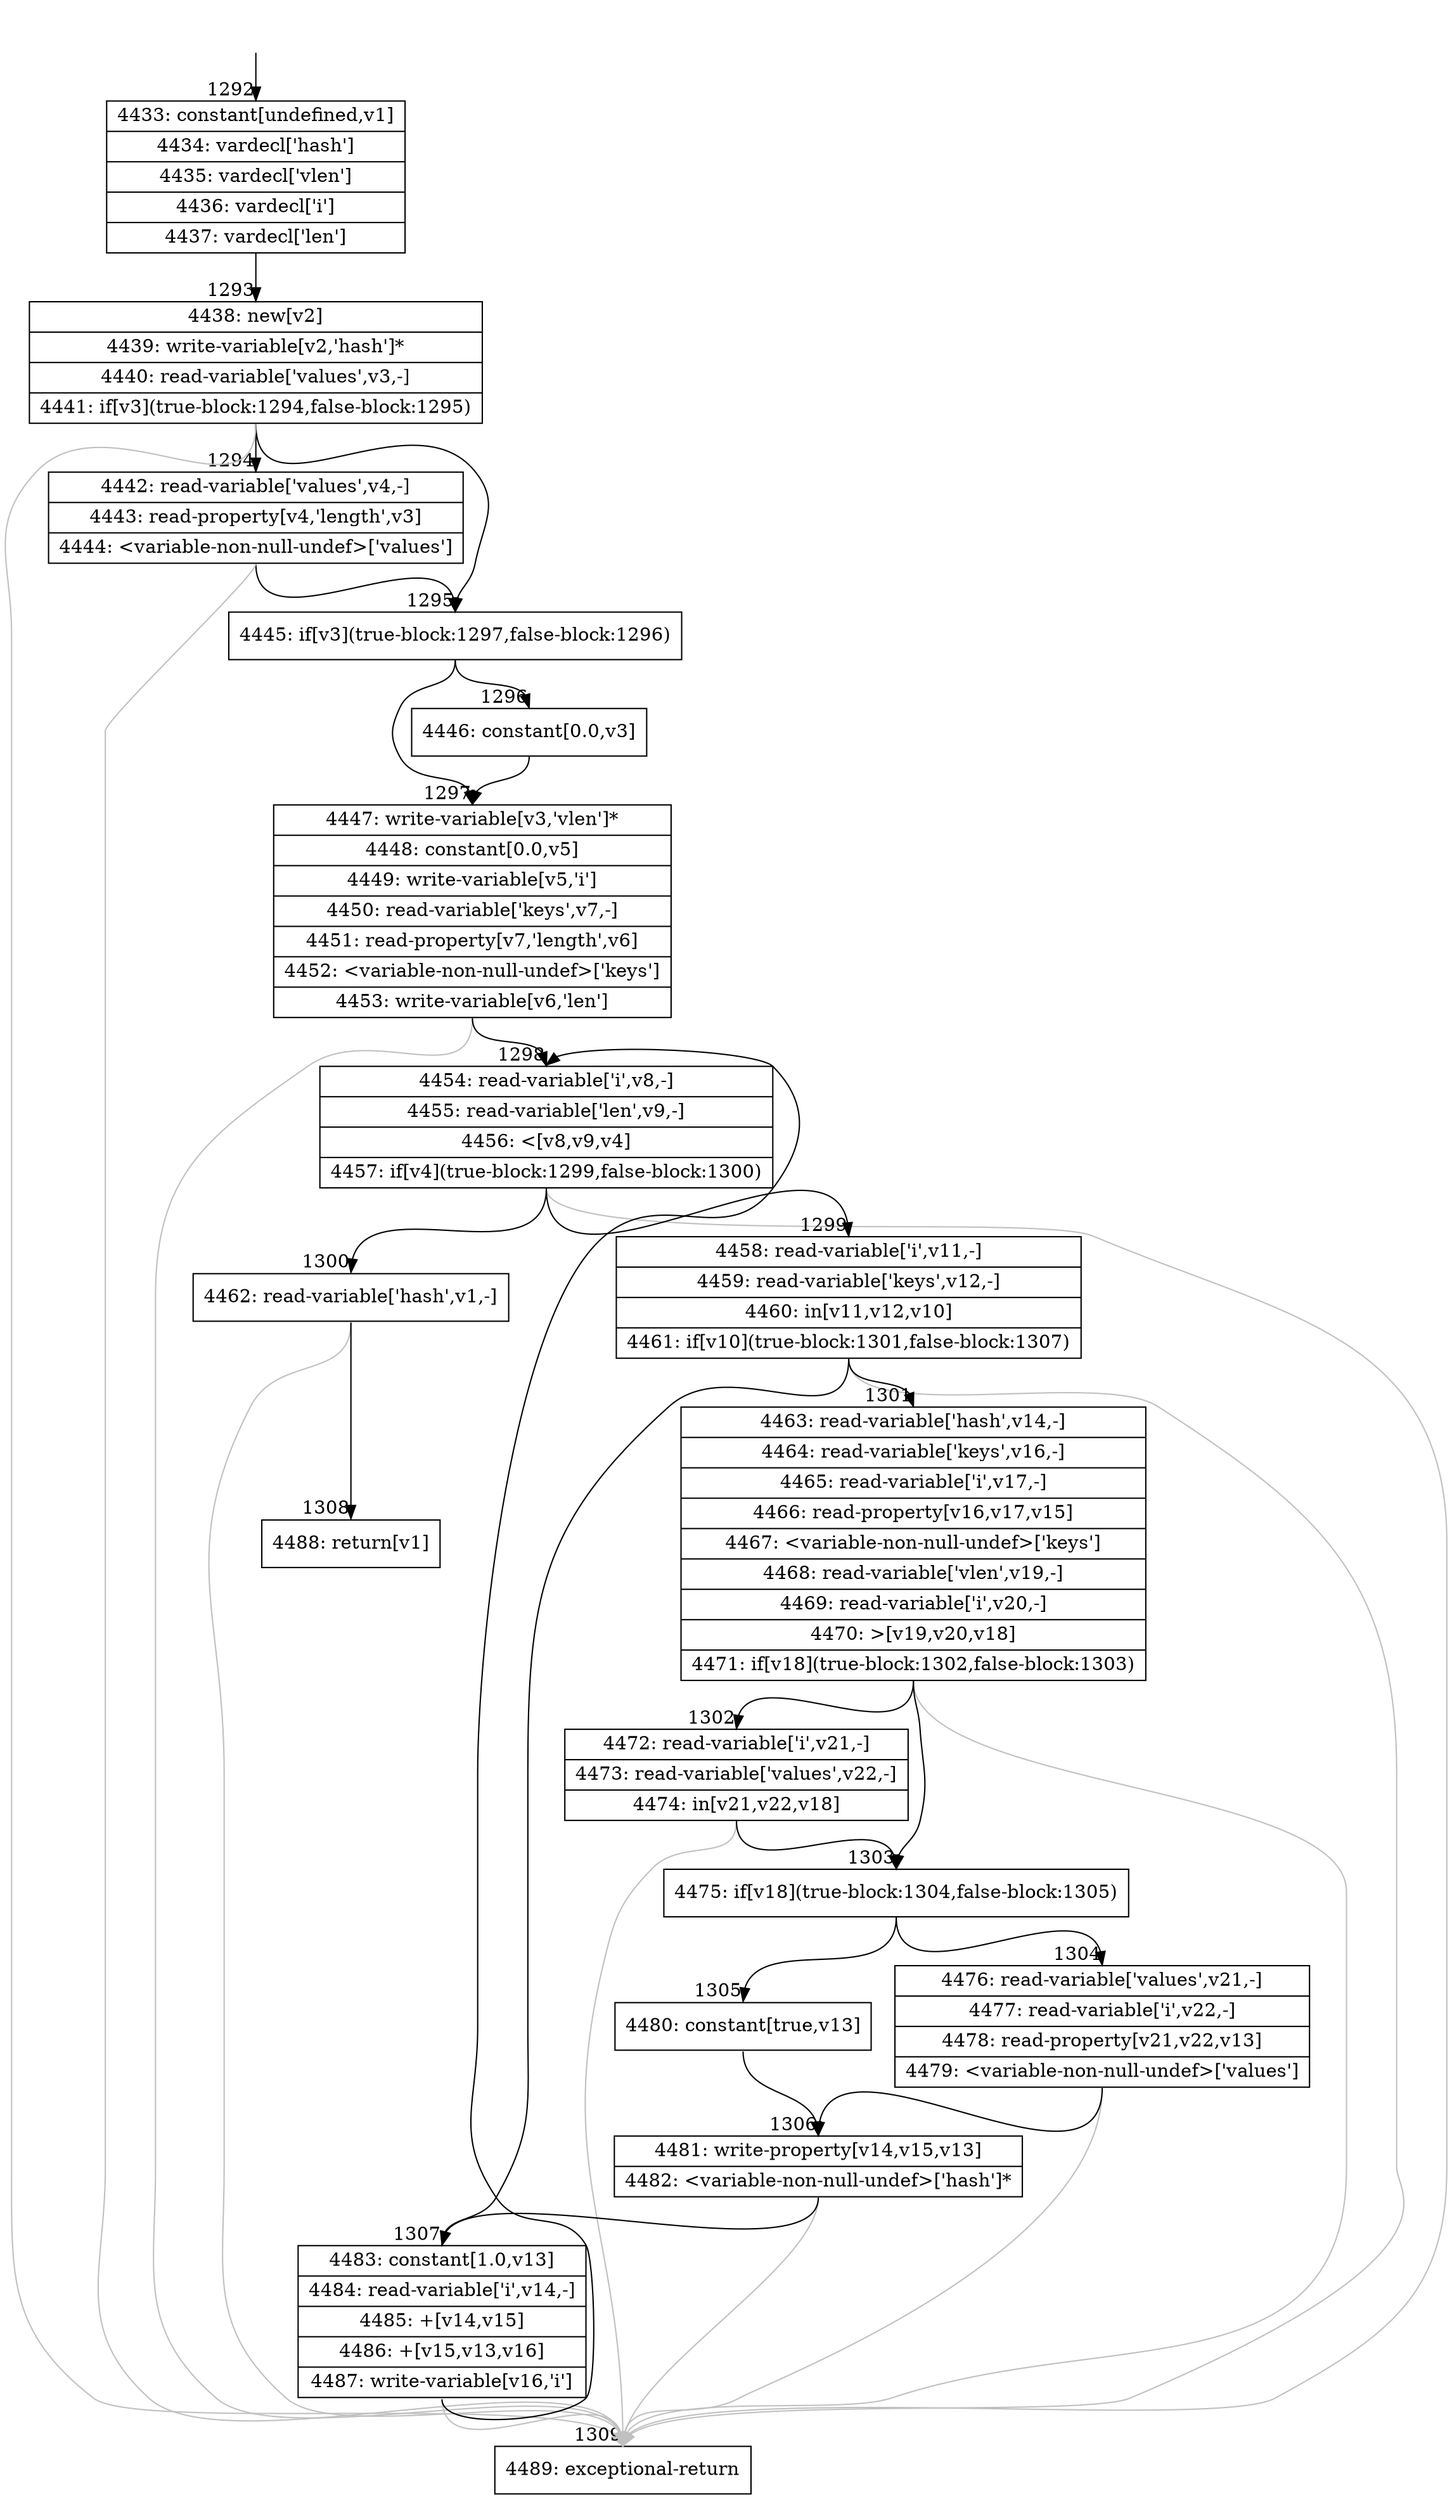 digraph {
rankdir="TD"
BB_entry72[shape=none,label=""];
BB_entry72 -> BB1292 [tailport=s, headport=n, headlabel="    1292"]
BB1292 [shape=record label="{4433: constant[undefined,v1]|4434: vardecl['hash']|4435: vardecl['vlen']|4436: vardecl['i']|4437: vardecl['len']}" ] 
BB1292 -> BB1293 [tailport=s, headport=n, headlabel="      1293"]
BB1293 [shape=record label="{4438: new[v2]|4439: write-variable[v2,'hash']*|4440: read-variable['values',v3,-]|4441: if[v3](true-block:1294,false-block:1295)}" ] 
BB1293 -> BB1295 [tailport=s, headport=n, headlabel="      1295"]
BB1293 -> BB1294 [tailport=s, headport=n, headlabel="      1294"]
BB1293 -> BB1309 [tailport=s, headport=n, color=gray, headlabel="      1309"]
BB1294 [shape=record label="{4442: read-variable['values',v4,-]|4443: read-property[v4,'length',v3]|4444: \<variable-non-null-undef\>['values']}" ] 
BB1294 -> BB1295 [tailport=s, headport=n]
BB1294 -> BB1309 [tailport=s, headport=n, color=gray]
BB1295 [shape=record label="{4445: if[v3](true-block:1297,false-block:1296)}" ] 
BB1295 -> BB1297 [tailport=s, headport=n, headlabel="      1297"]
BB1295 -> BB1296 [tailport=s, headport=n, headlabel="      1296"]
BB1296 [shape=record label="{4446: constant[0.0,v3]}" ] 
BB1296 -> BB1297 [tailport=s, headport=n]
BB1297 [shape=record label="{4447: write-variable[v3,'vlen']*|4448: constant[0.0,v5]|4449: write-variable[v5,'i']|4450: read-variable['keys',v7,-]|4451: read-property[v7,'length',v6]|4452: \<variable-non-null-undef\>['keys']|4453: write-variable[v6,'len']}" ] 
BB1297 -> BB1298 [tailport=s, headport=n, headlabel="      1298"]
BB1297 -> BB1309 [tailport=s, headport=n, color=gray]
BB1298 [shape=record label="{4454: read-variable['i',v8,-]|4455: read-variable['len',v9,-]|4456: \<[v8,v9,v4]|4457: if[v4](true-block:1299,false-block:1300)}" ] 
BB1298 -> BB1299 [tailport=s, headport=n, headlabel="      1299"]
BB1298 -> BB1300 [tailport=s, headport=n, headlabel="      1300"]
BB1298 -> BB1309 [tailport=s, headport=n, color=gray]
BB1299 [shape=record label="{4458: read-variable['i',v11,-]|4459: read-variable['keys',v12,-]|4460: in[v11,v12,v10]|4461: if[v10](true-block:1301,false-block:1307)}" ] 
BB1299 -> BB1301 [tailport=s, headport=n, headlabel="      1301"]
BB1299 -> BB1307 [tailport=s, headport=n, headlabel="      1307"]
BB1299 -> BB1309 [tailport=s, headport=n, color=gray]
BB1300 [shape=record label="{4462: read-variable['hash',v1,-]}" ] 
BB1300 -> BB1308 [tailport=s, headport=n, headlabel="      1308"]
BB1300 -> BB1309 [tailport=s, headport=n, color=gray]
BB1301 [shape=record label="{4463: read-variable['hash',v14,-]|4464: read-variable['keys',v16,-]|4465: read-variable['i',v17,-]|4466: read-property[v16,v17,v15]|4467: \<variable-non-null-undef\>['keys']|4468: read-variable['vlen',v19,-]|4469: read-variable['i',v20,-]|4470: \>[v19,v20,v18]|4471: if[v18](true-block:1302,false-block:1303)}" ] 
BB1301 -> BB1303 [tailport=s, headport=n, headlabel="      1303"]
BB1301 -> BB1302 [tailport=s, headport=n, headlabel="      1302"]
BB1301 -> BB1309 [tailport=s, headport=n, color=gray]
BB1302 [shape=record label="{4472: read-variable['i',v21,-]|4473: read-variable['values',v22,-]|4474: in[v21,v22,v18]}" ] 
BB1302 -> BB1303 [tailport=s, headport=n]
BB1302 -> BB1309 [tailport=s, headport=n, color=gray]
BB1303 [shape=record label="{4475: if[v18](true-block:1304,false-block:1305)}" ] 
BB1303 -> BB1304 [tailport=s, headport=n, headlabel="      1304"]
BB1303 -> BB1305 [tailport=s, headport=n, headlabel="      1305"]
BB1304 [shape=record label="{4476: read-variable['values',v21,-]|4477: read-variable['i',v22,-]|4478: read-property[v21,v22,v13]|4479: \<variable-non-null-undef\>['values']}" ] 
BB1304 -> BB1306 [tailport=s, headport=n, headlabel="      1306"]
BB1304 -> BB1309 [tailport=s, headport=n, color=gray]
BB1305 [shape=record label="{4480: constant[true,v13]}" ] 
BB1305 -> BB1306 [tailport=s, headport=n]
BB1306 [shape=record label="{4481: write-property[v14,v15,v13]|4482: \<variable-non-null-undef\>['hash']*}" ] 
BB1306 -> BB1307 [tailport=s, headport=n]
BB1306 -> BB1309 [tailport=s, headport=n, color=gray]
BB1307 [shape=record label="{4483: constant[1.0,v13]|4484: read-variable['i',v14,-]|4485: +[v14,v15]|4486: +[v15,v13,v16]|4487: write-variable[v16,'i']}" ] 
BB1307 -> BB1298 [tailport=s, headport=n]
BB1307 -> BB1309 [tailport=s, headport=n, color=gray]
BB1308 [shape=record label="{4488: return[v1]}" ] 
BB1309 [shape=record label="{4489: exceptional-return}" ] 
//#$~ 2105
}
